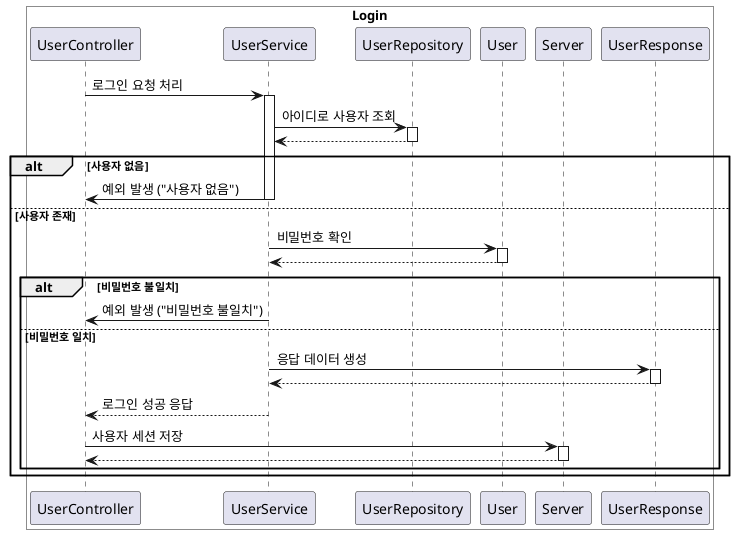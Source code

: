 @startuml
box "Login" #white

participant "UserController" as controller
participant "UserService" as service
participant "UserRepository" as repository
participant "User" as entity
participant "Server" as server
participant "UserResponse" as responseDto

controller -> service : 로그인 요청 처리
activate service

service -> repository : 아이디로 사용자 조회
activate repository
repository --> service
deactivate repository

alt 사용자 없음
    service -> controller : 예외 발생 ("사용자 없음")
    deactivate service
else 사용자 존재
    service -> entity : 비밀번호 확인
    activate entity
    entity --> service
    deactivate entity

    alt 비밀번호 불일치
        service -> controller : 예외 발생 ("비밀번호 불일치")
        deactivate service
    else 비밀번호 일치
        service -> responseDto : 응답 데이터 생성
        activate responseDto
        responseDto --> service
        deactivate responseDto

        service --> controller : 로그인 성공 응답
        deactivate service

        controller -> server : 사용자 세션 저장
        activate server
        server --> controller
        deactivate server
    end
end

end box
@enduml
